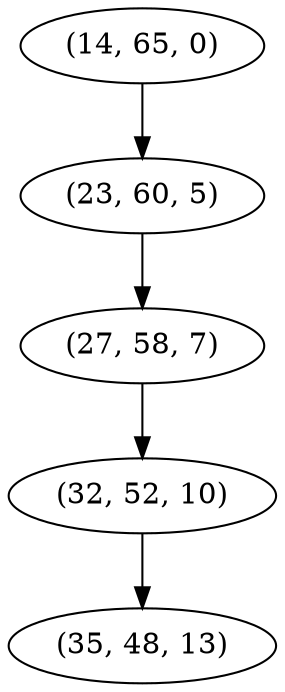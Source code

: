 digraph tree {
    "(14, 65, 0)";
    "(23, 60, 5)";
    "(27, 58, 7)";
    "(32, 52, 10)";
    "(35, 48, 13)";
    "(14, 65, 0)" -> "(23, 60, 5)";
    "(23, 60, 5)" -> "(27, 58, 7)";
    "(27, 58, 7)" -> "(32, 52, 10)";
    "(32, 52, 10)" -> "(35, 48, 13)";
}
